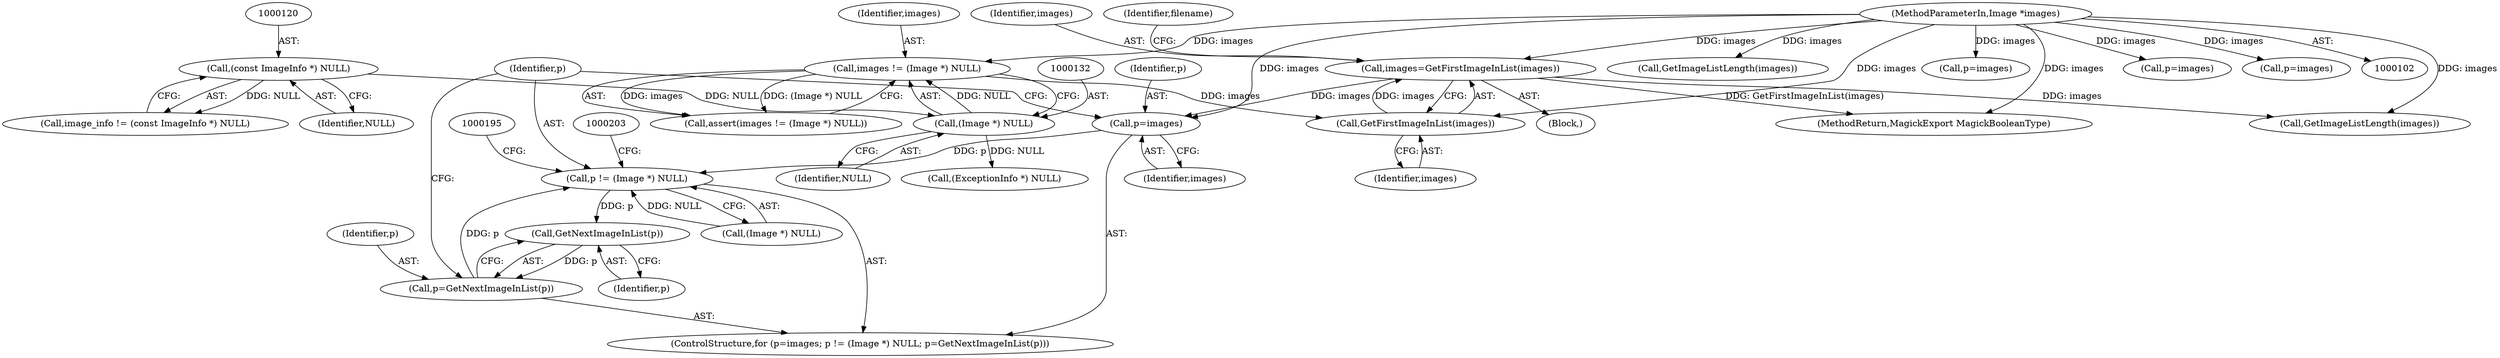 digraph "0_ImageMagick_5b4bebaa91849c592a8448bc353ab25a54ff8c44@pointer" {
"1000182" [label="(Call,p=images)"];
"1000171" [label="(Call,images=GetFirstImageInList(images))"];
"1000173" [label="(Call,GetFirstImageInList(images))"];
"1000129" [label="(Call,images != (Image *) NULL)"];
"1000104" [label="(MethodParameterIn,Image *images)"];
"1000131" [label="(Call,(Image *) NULL)"];
"1000119" [label="(Call,(const ImageInfo *) NULL)"];
"1000185" [label="(Call,p != (Image *) NULL)"];
"1000192" [label="(Call,GetNextImageInList(p))"];
"1000190" [label="(Call,p=GetNextImageInList(p))"];
"1000324" [label="(Call,GetImageListLength(images))"];
"1000130" [label="(Identifier,images)"];
"1000184" [label="(Identifier,images)"];
"1000117" [label="(Call,image_info != (const ImageInfo *) NULL)"];
"1000182" [label="(Call,p=images)"];
"1000221" [label="(Call,GetImageListLength(images))"];
"1000174" [label="(Identifier,images)"];
"1000119" [label="(Call,(const ImageInfo *) NULL)"];
"1000133" [label="(Identifier,NULL)"];
"1000193" [label="(Identifier,p)"];
"1000173" [label="(Call,GetFirstImageInList(images))"];
"1000129" [label="(Call,images != (Image *) NULL)"];
"1000190" [label="(Call,p=GetNextImageInList(p))"];
"1000191" [label="(Identifier,p)"];
"1000186" [label="(Identifier,p)"];
"1000408" [label="(MethodReturn,MagickExport MagickBooleanType)"];
"1000187" [label="(Call,(Image *) NULL)"];
"1000131" [label="(Call,(Image *) NULL)"];
"1000128" [label="(Call,assert(images != (Image *) NULL))"];
"1000172" [label="(Identifier,images)"];
"1000192" [label="(Call,GetNextImageInList(p))"];
"1000183" [label="(Identifier,p)"];
"1000158" [label="(Call,(ExceptionInfo *) NULL)"];
"1000107" [label="(Block,)"];
"1000185" [label="(Call,p != (Image *) NULL)"];
"1000181" [label="(ControlStructure,for (p=images; p != (Image *) NULL; p=GetNextImageInList(p)))"];
"1000177" [label="(Identifier,filename)"];
"1000245" [label="(Call,p=images)"];
"1000171" [label="(Call,images=GetFirstImageInList(images))"];
"1000104" [label="(MethodParameterIn,Image *images)"];
"1000121" [label="(Identifier,NULL)"];
"1000327" [label="(Call,p=images)"];
"1000290" [label="(Call,p=images)"];
"1000182" -> "1000181"  [label="AST: "];
"1000182" -> "1000184"  [label="CFG: "];
"1000183" -> "1000182"  [label="AST: "];
"1000184" -> "1000182"  [label="AST: "];
"1000186" -> "1000182"  [label="CFG: "];
"1000171" -> "1000182"  [label="DDG: images"];
"1000104" -> "1000182"  [label="DDG: images"];
"1000182" -> "1000185"  [label="DDG: p"];
"1000171" -> "1000107"  [label="AST: "];
"1000171" -> "1000173"  [label="CFG: "];
"1000172" -> "1000171"  [label="AST: "];
"1000173" -> "1000171"  [label="AST: "];
"1000177" -> "1000171"  [label="CFG: "];
"1000171" -> "1000408"  [label="DDG: GetFirstImageInList(images)"];
"1000173" -> "1000171"  [label="DDG: images"];
"1000104" -> "1000171"  [label="DDG: images"];
"1000171" -> "1000221"  [label="DDG: images"];
"1000173" -> "1000174"  [label="CFG: "];
"1000174" -> "1000173"  [label="AST: "];
"1000129" -> "1000173"  [label="DDG: images"];
"1000104" -> "1000173"  [label="DDG: images"];
"1000129" -> "1000128"  [label="AST: "];
"1000129" -> "1000131"  [label="CFG: "];
"1000130" -> "1000129"  [label="AST: "];
"1000131" -> "1000129"  [label="AST: "];
"1000128" -> "1000129"  [label="CFG: "];
"1000129" -> "1000128"  [label="DDG: images"];
"1000129" -> "1000128"  [label="DDG: (Image *) NULL"];
"1000104" -> "1000129"  [label="DDG: images"];
"1000131" -> "1000129"  [label="DDG: NULL"];
"1000104" -> "1000102"  [label="AST: "];
"1000104" -> "1000408"  [label="DDG: images"];
"1000104" -> "1000221"  [label="DDG: images"];
"1000104" -> "1000245"  [label="DDG: images"];
"1000104" -> "1000290"  [label="DDG: images"];
"1000104" -> "1000324"  [label="DDG: images"];
"1000104" -> "1000327"  [label="DDG: images"];
"1000131" -> "1000133"  [label="CFG: "];
"1000132" -> "1000131"  [label="AST: "];
"1000133" -> "1000131"  [label="AST: "];
"1000119" -> "1000131"  [label="DDG: NULL"];
"1000131" -> "1000158"  [label="DDG: NULL"];
"1000119" -> "1000117"  [label="AST: "];
"1000119" -> "1000121"  [label="CFG: "];
"1000120" -> "1000119"  [label="AST: "];
"1000121" -> "1000119"  [label="AST: "];
"1000117" -> "1000119"  [label="CFG: "];
"1000119" -> "1000117"  [label="DDG: NULL"];
"1000185" -> "1000181"  [label="AST: "];
"1000185" -> "1000187"  [label="CFG: "];
"1000186" -> "1000185"  [label="AST: "];
"1000187" -> "1000185"  [label="AST: "];
"1000195" -> "1000185"  [label="CFG: "];
"1000203" -> "1000185"  [label="CFG: "];
"1000190" -> "1000185"  [label="DDG: p"];
"1000187" -> "1000185"  [label="DDG: NULL"];
"1000185" -> "1000192"  [label="DDG: p"];
"1000192" -> "1000190"  [label="AST: "];
"1000192" -> "1000193"  [label="CFG: "];
"1000193" -> "1000192"  [label="AST: "];
"1000190" -> "1000192"  [label="CFG: "];
"1000192" -> "1000190"  [label="DDG: p"];
"1000190" -> "1000181"  [label="AST: "];
"1000191" -> "1000190"  [label="AST: "];
"1000186" -> "1000190"  [label="CFG: "];
}
